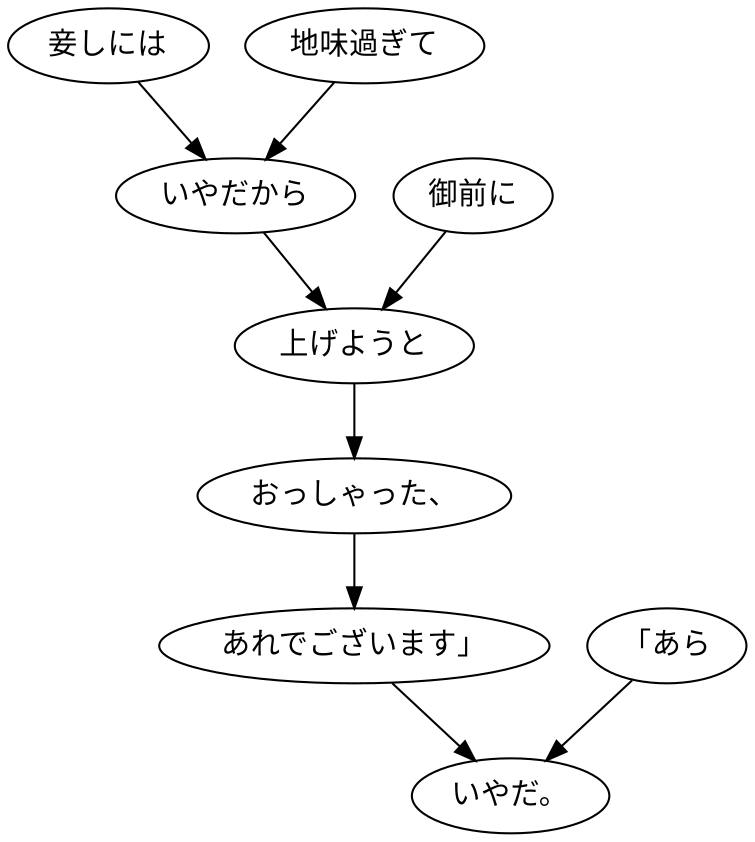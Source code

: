digraph graph1913 {
	node0 [label="妾しには"];
	node1 [label="地味過ぎて"];
	node2 [label="いやだから"];
	node3 [label="御前に"];
	node4 [label="上げようと"];
	node5 [label="おっしゃった、"];
	node6 [label="あれでございます」"];
	node7 [label="「あら"];
	node8 [label="いやだ。"];
	node0 -> node2;
	node1 -> node2;
	node2 -> node4;
	node3 -> node4;
	node4 -> node5;
	node5 -> node6;
	node6 -> node8;
	node7 -> node8;
}
